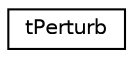 digraph "Graphical Class Hierarchy"
{
 // LATEX_PDF_SIZE
  edge [fontname="Helvetica",fontsize="10",labelfontname="Helvetica",labelfontsize="10"];
  node [fontname="Helvetica",fontsize="10",shape=record];
  rankdir="LR";
  Node0 [label="tPerturb",height=0.2,width=0.4,color="black", fillcolor="white", style="filled",URL="$structt_perturb.html",tooltip=" "];
}
